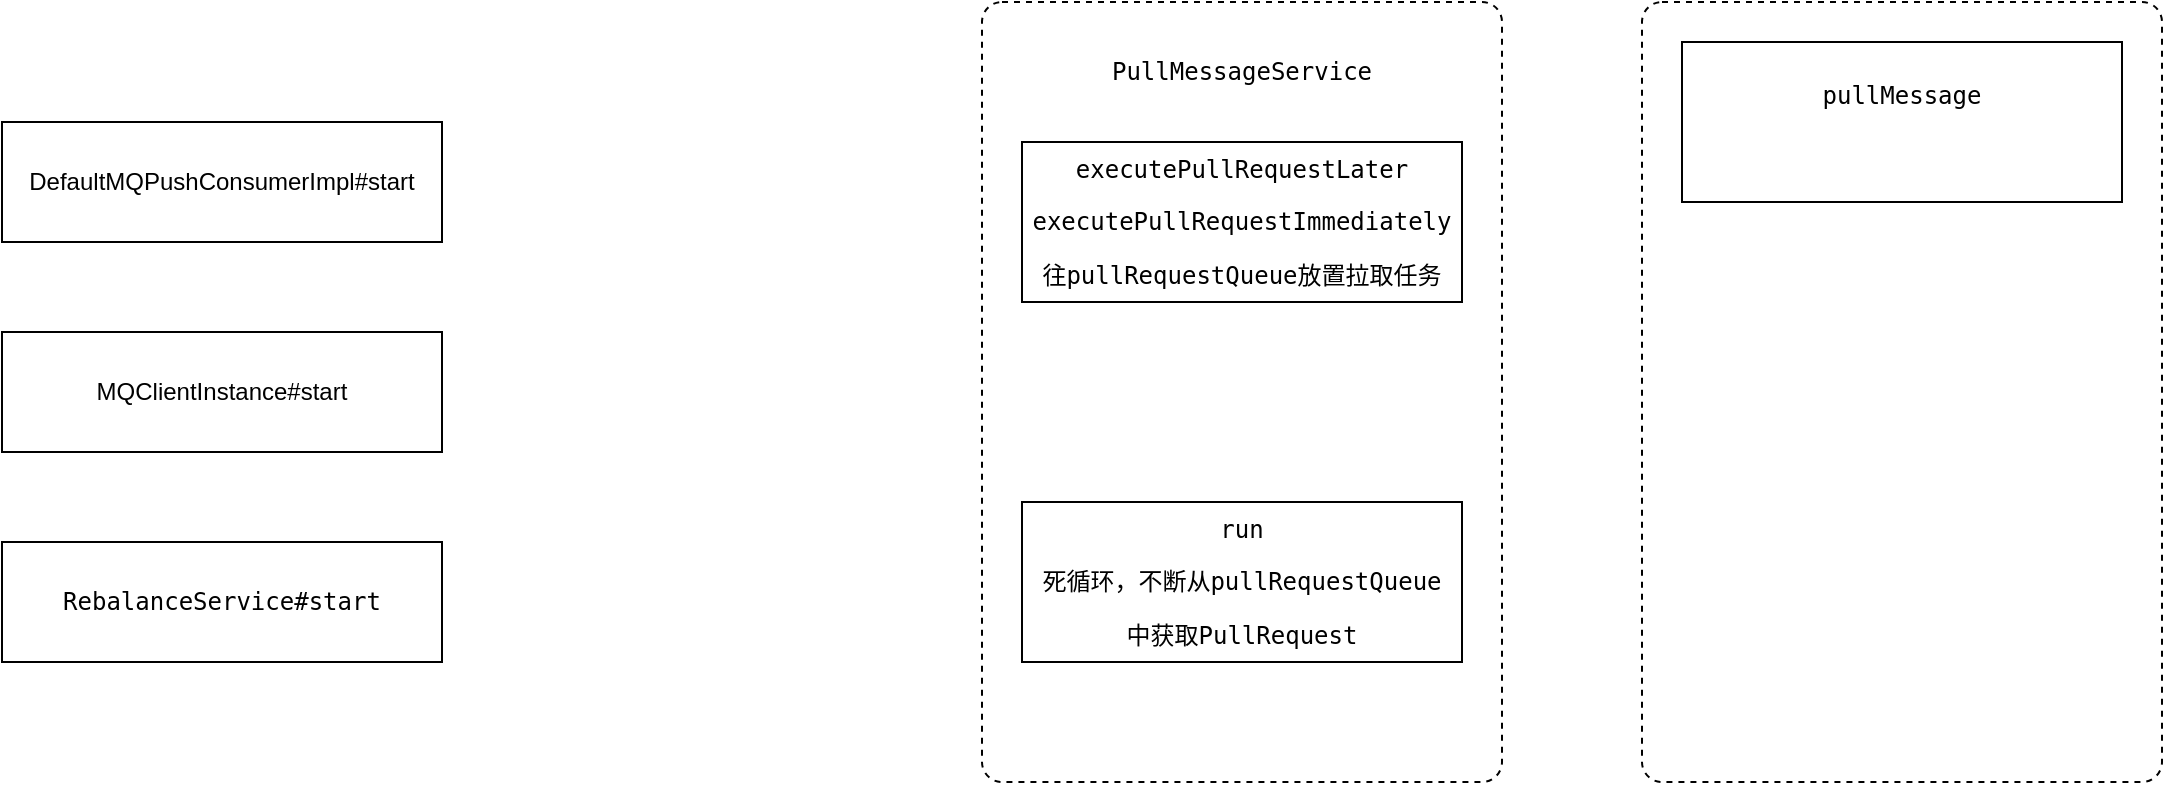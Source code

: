 <mxfile version="15.7.3" type="github">
  <diagram id="D2PyIQKXI0JBX9Plsr1j" name="Page-1">
    <mxGraphModel dx="1773" dy="536" grid="1" gridSize="10" guides="1" tooltips="1" connect="1" arrows="1" fold="1" page="1" pageScale="1" pageWidth="827" pageHeight="1169" math="0" shadow="0">
      <root>
        <mxCell id="0" />
        <mxCell id="1" parent="0" />
        <mxCell id="lq6GdfVbeA8UE1FtDw94-1" value="" style="html=1;align=center;verticalAlign=top;rounded=1;absoluteArcSize=1;arcSize=20;dashed=1;" vertex="1" parent="1">
          <mxGeometry x="200" y="40" width="260" height="390" as="geometry" />
        </mxCell>
        <mxCell id="lq6GdfVbeA8UE1FtDw94-2" value="&lt;pre&gt;PullMessageService&lt;/pre&gt;" style="text;html=1;strokeColor=none;fillColor=none;align=center;verticalAlign=middle;whiteSpace=wrap;rounded=0;" vertex="1" parent="1">
          <mxGeometry x="300" y="60" width="60" height="30" as="geometry" />
        </mxCell>
        <mxCell id="lq6GdfVbeA8UE1FtDw94-3" value="&lt;pre&gt;executePullRequestLater&lt;/pre&gt;&lt;pre&gt;&lt;pre&gt;executePullRequestImmediately&lt;/pre&gt;&lt;pre&gt;往pullRequestQueue放置拉取任务&lt;/pre&gt;&lt;/pre&gt;" style="rounded=0;whiteSpace=wrap;html=1;" vertex="1" parent="1">
          <mxGeometry x="220" y="110" width="220" height="80" as="geometry" />
        </mxCell>
        <mxCell id="lq6GdfVbeA8UE1FtDw94-5" value="&lt;pre&gt;run&lt;/pre&gt;&lt;pre&gt;死循环，不断从pullRequestQueue&lt;/pre&gt;&lt;pre&gt;中获取PullRequest&lt;/pre&gt;" style="rounded=0;whiteSpace=wrap;html=1;" vertex="1" parent="1">
          <mxGeometry x="220" y="290" width="220" height="80" as="geometry" />
        </mxCell>
        <mxCell id="lq6GdfVbeA8UE1FtDw94-6" value="" style="html=1;align=center;verticalAlign=top;rounded=1;absoluteArcSize=1;arcSize=20;dashed=1;" vertex="1" parent="1">
          <mxGeometry x="530" y="40" width="260" height="390" as="geometry" />
        </mxCell>
        <mxCell id="lq6GdfVbeA8UE1FtDw94-7" value="&lt;pre&gt;pullMessage&lt;/pre&gt;&lt;pre&gt;&lt;br&gt;&lt;/pre&gt;" style="rounded=0;whiteSpace=wrap;html=1;" vertex="1" parent="1">
          <mxGeometry x="550" y="60" width="220" height="80" as="geometry" />
        </mxCell>
        <mxCell id="lq6GdfVbeA8UE1FtDw94-9" value="DefaultMQPushConsumerImpl#start" style="rounded=0;whiteSpace=wrap;html=1;" vertex="1" parent="1">
          <mxGeometry x="-290" y="100" width="220" height="60" as="geometry" />
        </mxCell>
        <mxCell id="lq6GdfVbeA8UE1FtDw94-10" value="MQClientInstance#start" style="rounded=0;whiteSpace=wrap;html=1;" vertex="1" parent="1">
          <mxGeometry x="-290" y="205" width="220" height="60" as="geometry" />
        </mxCell>
        <mxCell id="lq6GdfVbeA8UE1FtDw94-11" value="&lt;pre&gt;RebalanceService#start&lt;/pre&gt;" style="rounded=0;whiteSpace=wrap;html=1;" vertex="1" parent="1">
          <mxGeometry x="-290" y="310" width="220" height="60" as="geometry" />
        </mxCell>
      </root>
    </mxGraphModel>
  </diagram>
</mxfile>
